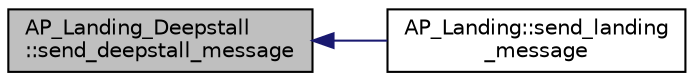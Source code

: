 digraph "AP_Landing_Deepstall::send_deepstall_message"
{
 // INTERACTIVE_SVG=YES
  edge [fontname="Helvetica",fontsize="10",labelfontname="Helvetica",labelfontsize="10"];
  node [fontname="Helvetica",fontsize="10",shape=record];
  rankdir="LR";
  Node1 [label="AP_Landing_Deepstall\l::send_deepstall_message",height=0.2,width=0.4,color="black", fillcolor="grey75", style="filled", fontcolor="black"];
  Node1 -> Node2 [dir="back",color="midnightblue",fontsize="10",style="solid",fontname="Helvetica"];
  Node2 [label="AP_Landing::send_landing\l_message",height=0.2,width=0.4,color="black", fillcolor="white", style="filled",URL="$classAP__Landing.html#a33cdbbd10c6cafbbec2c38eecb934138"];
}

